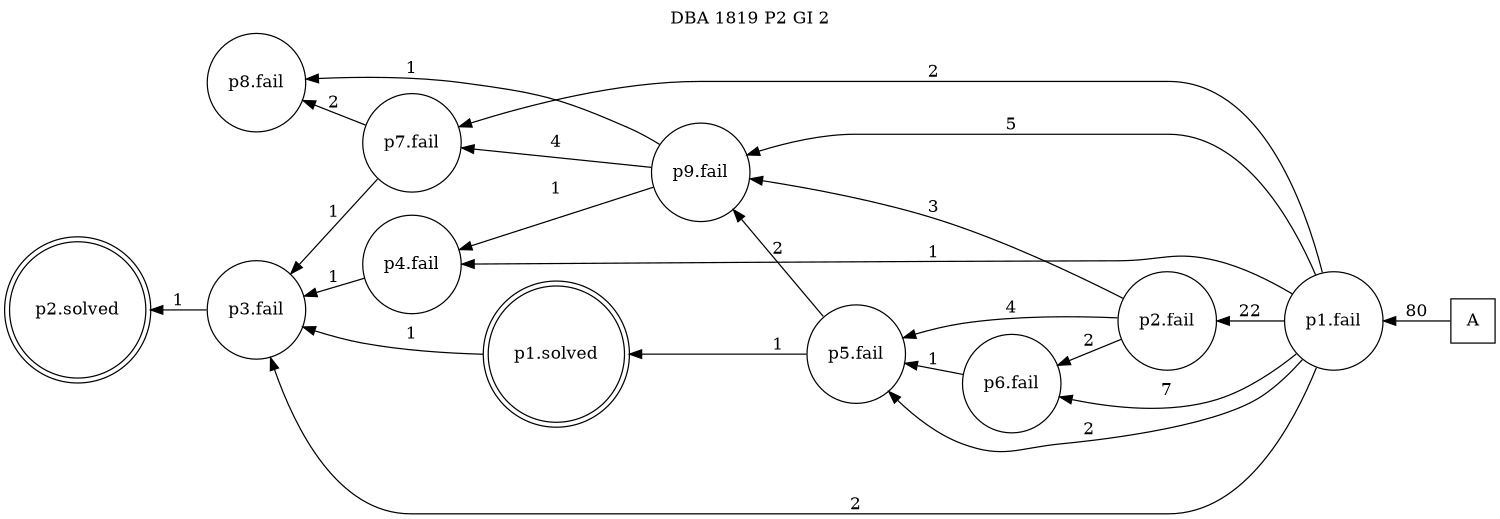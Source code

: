 digraph DBA_1819_P2_GI_2_LOW {
labelloc="tl"
label= " DBA 1819 P2 GI 2 "
rankdir="RL";
graph [ size=" 10 , 10 !"]

"A" [shape="square" label="A"]
"p1.fail" [shape="circle" label="p1.fail"]
"p2.fail" [shape="circle" label="p2.fail"]
"p6.fail" [shape="circle" label="p6.fail"]
"p5.fail" [shape="circle" label="p5.fail"]
"p9.fail" [shape="circle" label="p9.fail"]
"p7.fail" [shape="circle" label="p7.fail"]
"p8.fail" [shape="circle" label="p8.fail"]
"p3.fail" [shape="circle" label="p3.fail"]
"p4.fail" [shape="circle" label="p4.fail"]
"p1.solved" [shape="doublecircle" label="p1.solved"]
"p2.solved" [shape="doublecircle" label="p2.solved"]
"A" -> "p1.fail" [ label=80]
"p1.fail" -> "p2.fail" [ label=22]
"p1.fail" -> "p6.fail" [ label=7]
"p1.fail" -> "p5.fail" [ label=2]
"p1.fail" -> "p9.fail" [ label=5]
"p1.fail" -> "p7.fail" [ label=2]
"p1.fail" -> "p3.fail" [ label=2]
"p1.fail" -> "p4.fail" [ label=1]
"p2.fail" -> "p6.fail" [ label=2]
"p2.fail" -> "p5.fail" [ label=4]
"p2.fail" -> "p9.fail" [ label=3]
"p6.fail" -> "p5.fail" [ label=1]
"p5.fail" -> "p9.fail" [ label=2]
"p5.fail" -> "p1.solved" [ label=1]
"p9.fail" -> "p7.fail" [ label=4]
"p9.fail" -> "p8.fail" [ label=1]
"p9.fail" -> "p4.fail" [ label=1]
"p7.fail" -> "p8.fail" [ label=2]
"p7.fail" -> "p3.fail" [ label=1]
"p3.fail" -> "p2.solved" [ label=1]
"p4.fail" -> "p3.fail" [ label=1]
"p1.solved" -> "p3.fail" [ label=1]
}
